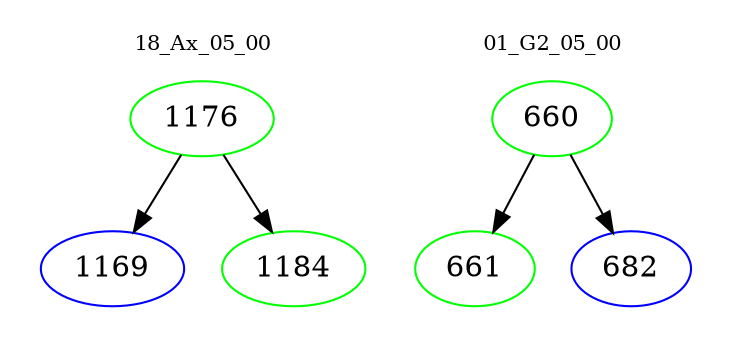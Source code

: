 digraph{
subgraph cluster_0 {
color = white
label = "18_Ax_05_00";
fontsize=10;
T0_1176 [label="1176", color="green"]
T0_1176 -> T0_1169 [color="black"]
T0_1169 [label="1169", color="blue"]
T0_1176 -> T0_1184 [color="black"]
T0_1184 [label="1184", color="green"]
}
subgraph cluster_1 {
color = white
label = "01_G2_05_00";
fontsize=10;
T1_660 [label="660", color="green"]
T1_660 -> T1_661 [color="black"]
T1_661 [label="661", color="green"]
T1_660 -> T1_682 [color="black"]
T1_682 [label="682", color="blue"]
}
}
